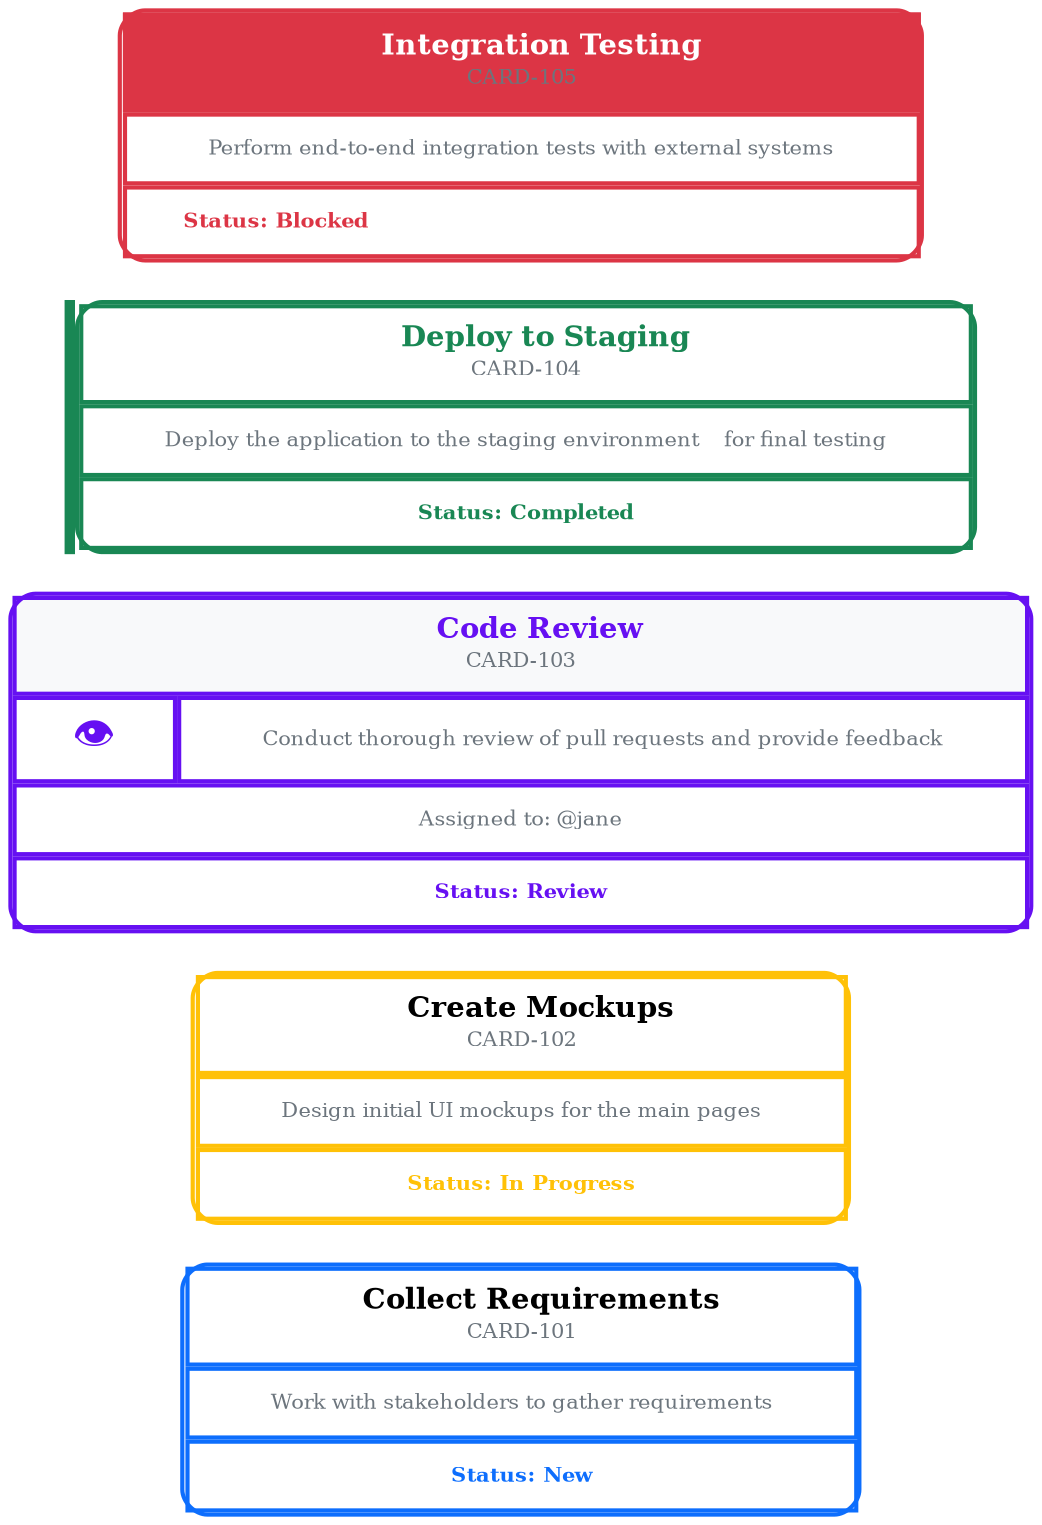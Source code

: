 digraph AgileBoard {
  // General graph setup
  graph [bgcolor = "white"; fontname = "Arial"; fontsize = 12; rankdir = "LR";];
  node [shape = "none"; margin = 0;];
  edge [color = "gray40"; fontname = "Arial"; fontsize = 10;];
  
  // -------------------------
  // 1) Minimal Style: Border = status color (#0d6efd for “New”)
  // -------------------------
  CARD1 [label = <
    <TABLE BORDER="2" COLOR="#0d6efd" BGCOLOR="#ffffff"
    CELLSPACING="0" CELLPADDING="8" STYLE="rounded">
    <TR>
    <TD>
    <FONT POINT-SIZE="14"><B>Collect Requirements</B></FONT><BR/>
    <FONT POINT-SIZE="10" COLOR="#6c757d">CARD-101</FONT>
    </TD>
    </TR>
    <TR>
    <TD>
    <FONT POINT-SIZE="10" COLOR="#6c757d">
    Work with stakeholders to gather requirements
    </FONT>
    </TD>
    </TR>
    <TR>
    <TD>
    <FONT POINT-SIZE="10" COLOR="#0d6efd"><B>Status: New</B></FONT>
    </TD>
    </TR>
    </TABLE>
    >;];
  
  // -------------------------
  // 2) Title Row with Background Color: Border = status color (#ffc107 for “In Progress”)
  // -------------------------
  CARD2 [label = <
    <TABLE BORDER="2" COLOR="#ffc107" CELLSPACING="0" CELLPADDING="0" STYLE="rounded">
    <!-- Title row with a background -->
    <TR BGCOLOR="#ffc107">
    <TD ALIGN="CENTER" CELLPADDING="8">
    <FONT COLOR="#000" POINT-SIZE="14"><B>Create Mockups</B></FONT><BR/>
    <FONT POINT-SIZE="10" COLOR="#6c757d">CARD-102</FONT>
    </TD>
    </TR>
    <TR>
    <TD CELLPADDING="8">
    <FONT POINT-SIZE="10" COLOR="#6c757d">
    Design initial UI mockups for the main pages
    </FONT>
    </TD>
    </TR>
    <TR>
    <TD CELLPADDING="8">
    <FONT POINT-SIZE="10" COLOR="#ffc107"><B>Status: In Progress</B></FONT>
    </TD>
    </TR>
    </TABLE>
    >;];
  
  // -------------------------
  // 3) With an Icon & Extra Row: Border = status color (#6610f2 for “Review”)
  // -------------------------
  CARD3 [label = <
    <TABLE BORDER="2" COLOR="#6610f2" CELLSPACING="0" CELLPADDING="8" STYLE="rounded">
    <TR>
    <TD COLSPAN="2" BGCOLOR="#f8f9fa">
    <FONT POINT-SIZE="14" COLOR="#6610f2"><B>Code Review</B></FONT><BR/>
    <FONT POINT-SIZE="10" COLOR="#6c757d">CARD-103</FONT>
    </TD>
    </TR>
    <TR>
    <!-- Icon column -->
    <TD VALIGN="TOP" WIDTH="20" ALIGN="CENTER">
    <FONT COLOR="#6610f2" POINT-SIZE="20">&#128065;</FONT>
    </TD>
    <!-- Description column -->
    <TD>
    <FONT POINT-SIZE="10" COLOR="#6c757d">
    Conduct thorough review of pull requests and provide feedback
    </FONT>
    </TD>
    </TR>
    <TR>
    <TD COLSPAN="2">
    <FONT POINT-SIZE="10" COLOR="#6c757d">Assigned to: @jane</FONT>
    </TD>
    </TR>
    <TR>
    <TD COLSPAN="2">
    <FONT POINT-SIZE="10" COLOR="#6610f2"><B>Status: Review</B></FONT>
    </TD>
    </TR>
    </TABLE>
    >;];
  
  // -------------------------
  // 4) Left Color Bar + Bordered Box: Border = status color (#198754 for “Completed”)
  // -------------------------
  CARD4 [label = <
    <TABLE BORDER="0" CELLSPACING="0" CELLPADDING="0">
    <TR>
    <!-- Left color bar -->
    <TD BGCOLOR="#198754" VALIGN="TOP" WIDTH="5"></TD>
    <TD>
    <!-- Inner table with border -->
    <TABLE BORDER="2" COLOR="#198754" CELLSPACING="0" CELLPADDING="8" STYLE="rounded">
    <TR>
    <TD>
    <FONT POINT-SIZE="14" COLOR="#198754"><B>Deploy to Staging</B></FONT><BR/>
    <FONT POINT-SIZE="10" COLOR="#6c757d">CARD-104</FONT>
    </TD>
    </TR>
    <TR>
    <TD>
    <FONT POINT-SIZE="10" COLOR="#6c757d">
    Deploy the application to the staging environment
    for final testing
    </FONT>
    </TD>
    </TR>
    <TR>
    <TD>
    <FONT POINT-SIZE="10" COLOR="#198754"><B>Status: Completed</B></FONT>
    </TD>
    </TR>
    </TABLE>
    </TD>
    </TR>
    </TABLE>
    >;];
  
  // -------------------------
  // 5) Top Color Bar + Matching Border: Border = status color (#dc3545 for “Blocked”)
  // -------------------------
  CARD5 [label = <
    <TABLE BORDER="2" COLOR="#dc3545" CELLSPACING="0" CELLPADDING="0" STYLE="rounded">
    <TR>
    <TD BGCOLOR="#dc3545" COLSPAN="2" CELLPADDING="8" ALIGN="CENTER">
    <FONT COLOR="#ffffff" POINT-SIZE="14"><B>Integration Testing</B></FONT><BR/>
    <FONT POINT-SIZE="10" COLOR="#6c757d">CARD-105</FONT>
    </TD>
    </TR>
    <TR>
    <TD COLSPAN="2" CELLPADDING="8">
    <FONT POINT-SIZE="10" COLOR="#6c757d">
    Perform end-to-end integration tests with external systems
    </FONT>
    </TD>
    </TR>
    <TR>
    <TD COLSPAN="2" CELLPADDING="8" ALIGN="LEFT">
    <FONT POINT-SIZE="10" COLOR="#dc3545"><B>Status: Blocked</B></FONT>
    </TD>
    </TR>
    </TABLE>
    >;];
  
  // (Optional) Sample edges to connect these cards
  // CARD1 -> CARD2 [label="leads to", fontsize=9];
  // CARD2 -> CARD3 [label="blocks", fontsize=9];
  // CARD4 -> CARD5 [label="before testing", fontsize=9];
}